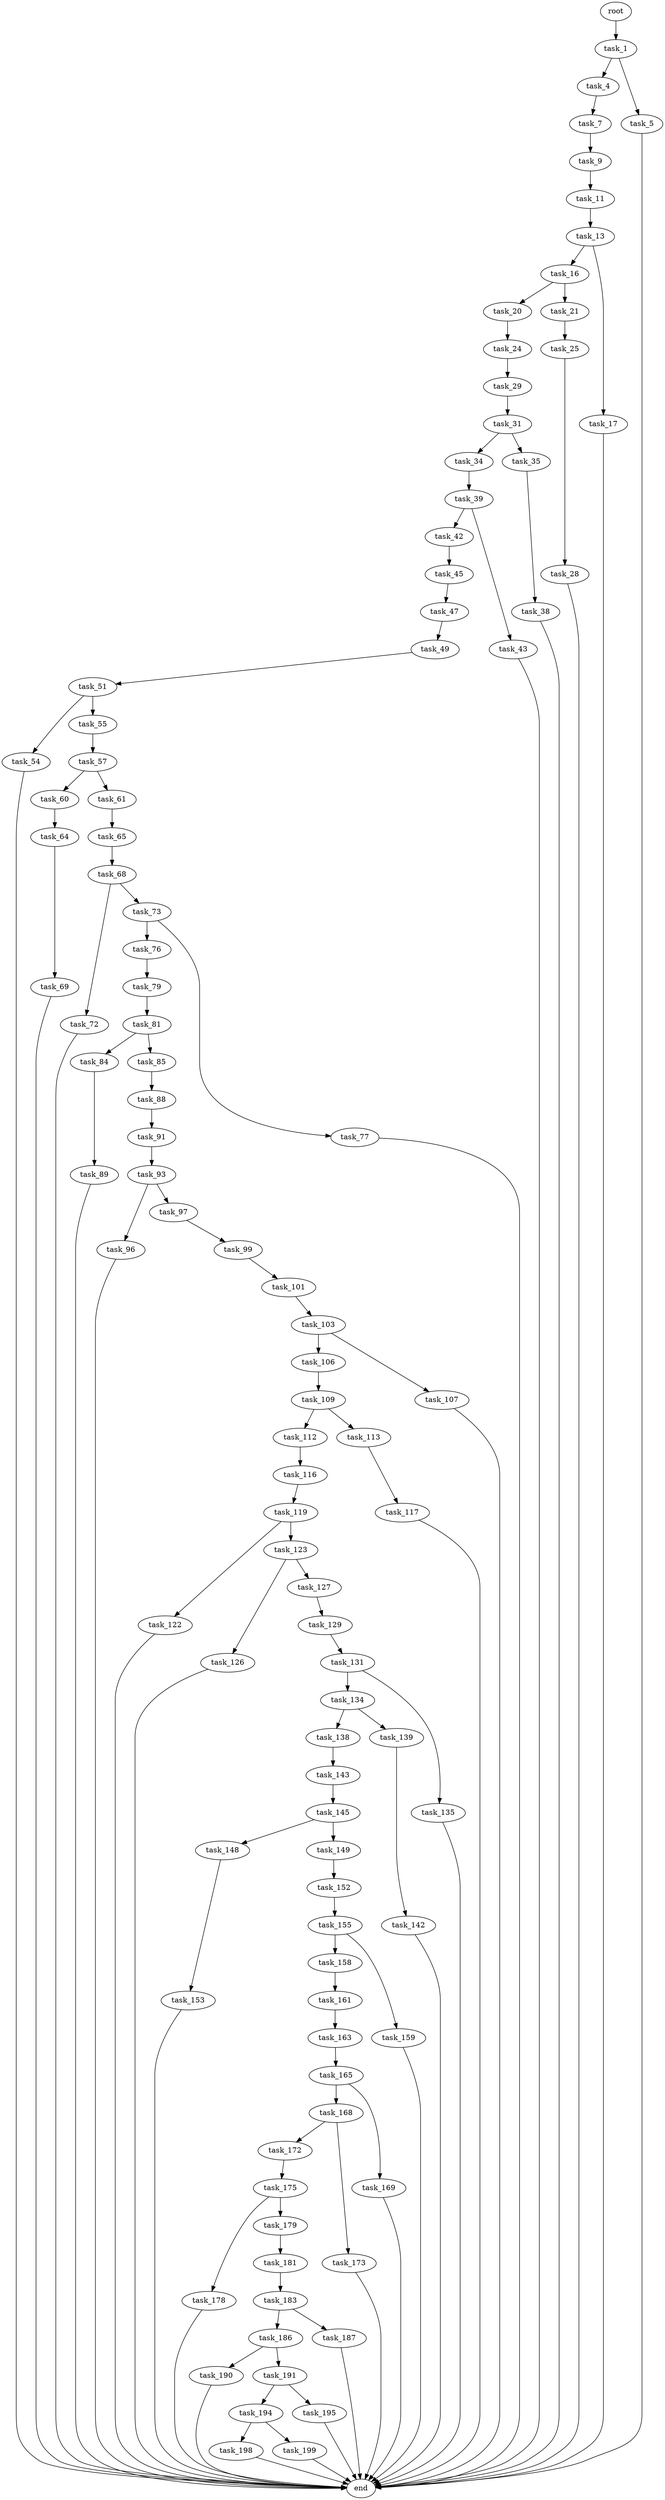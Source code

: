 digraph G {
  root [size="0.000000"];
  task_1 [size="231928233984.000000"];
  task_4 [size="130363279560.000000"];
  task_5 [size="782757789696.000000"];
  task_7 [size="2289885097.000000"];
  end [size="0.000000"];
  task_9 [size="28991029248.000000"];
  task_11 [size="95308425264.000000"];
  task_13 [size="44905048925.000000"];
  task_16 [size="4804522272.000000"];
  task_17 [size="231928233984.000000"];
  task_20 [size="8589934592.000000"];
  task_21 [size="1225018520932.000000"];
  task_24 [size="99707896014.000000"];
  task_25 [size="9487676601.000000"];
  task_29 [size="16635231029.000000"];
  task_28 [size="191544010580.000000"];
  task_31 [size="581781289648.000000"];
  task_34 [size="101134722750.000000"];
  task_35 [size="309196194980.000000"];
  task_39 [size="13834918789.000000"];
  task_38 [size="1073741824000.000000"];
  task_42 [size="113724585120.000000"];
  task_43 [size="28384748417.000000"];
  task_45 [size="200802162392.000000"];
  task_47 [size="782757789696.000000"];
  task_49 [size="28991029248.000000"];
  task_51 [size="6897619474.000000"];
  task_54 [size="7408324931.000000"];
  task_55 [size="35685200210.000000"];
  task_57 [size="782757789696.000000"];
  task_60 [size="42727511479.000000"];
  task_61 [size="29285589553.000000"];
  task_64 [size="782757789696.000000"];
  task_65 [size="105055022315.000000"];
  task_69 [size="549755813888.000000"];
  task_68 [size="38910784751.000000"];
  task_72 [size="782757789696.000000"];
  task_73 [size="18879913699.000000"];
  task_76 [size="782757789696.000000"];
  task_77 [size="43047916937.000000"];
  task_79 [size="814526413896.000000"];
  task_81 [size="48613228700.000000"];
  task_84 [size="13565118603.000000"];
  task_85 [size="5561383884.000000"];
  task_89 [size="6880414538.000000"];
  task_88 [size="231928233984.000000"];
  task_91 [size="8589934592.000000"];
  task_93 [size="68719476736.000000"];
  task_96 [size="368293445632.000000"];
  task_97 [size="1246733635658.000000"];
  task_99 [size="549755813888.000000"];
  task_101 [size="217396343377.000000"];
  task_103 [size="1284071186.000000"];
  task_106 [size="40047510816.000000"];
  task_107 [size="7907463030.000000"];
  task_109 [size="1073741824000.000000"];
  task_112 [size="28991029248.000000"];
  task_113 [size="80837369365.000000"];
  task_116 [size="1375348576.000000"];
  task_117 [size="104204713224.000000"];
  task_119 [size="754504933.000000"];
  task_122 [size="21120056094.000000"];
  task_123 [size="134217728000.000000"];
  task_126 [size="26984351554.000000"];
  task_127 [size="8514060619.000000"];
  task_129 [size="134217728000.000000"];
  task_131 [size="156111342652.000000"];
  task_134 [size="28991029248.000000"];
  task_135 [size="68719476736.000000"];
  task_138 [size="134217728000.000000"];
  task_139 [size="92228835023.000000"];
  task_143 [size="16599345702.000000"];
  task_142 [size="28991029248.000000"];
  task_145 [size="28991029248.000000"];
  task_148 [size="703653668816.000000"];
  task_149 [size="231928233984.000000"];
  task_153 [size="942300594209.000000"];
  task_152 [size="27872942724.000000"];
  task_155 [size="519552391829.000000"];
  task_158 [size="114095847932.000000"];
  task_159 [size="22358366084.000000"];
  task_161 [size="16055580567.000000"];
  task_163 [size="206873280108.000000"];
  task_165 [size="394819104850.000000"];
  task_168 [size="14754325807.000000"];
  task_169 [size="3394692166.000000"];
  task_172 [size="368293445632.000000"];
  task_173 [size="211685775496.000000"];
  task_175 [size="2575140502.000000"];
  task_178 [size="398325571854.000000"];
  task_179 [size="28991029248.000000"];
  task_181 [size="68719476736.000000"];
  task_183 [size="145018738028.000000"];
  task_186 [size="558037092444.000000"];
  task_187 [size="7477761923.000000"];
  task_190 [size="134217728000.000000"];
  task_191 [size="549755813888.000000"];
  task_194 [size="36165789566.000000"];
  task_195 [size="23189339153.000000"];
  task_198 [size="231928233984.000000"];
  task_199 [size="190917943296.000000"];

  root -> task_1 [size="1.000000"];
  task_1 -> task_4 [size="301989888.000000"];
  task_1 -> task_5 [size="301989888.000000"];
  task_4 -> task_7 [size="134217728.000000"];
  task_5 -> end [size="1.000000"];
  task_7 -> task_9 [size="209715200.000000"];
  task_9 -> task_11 [size="75497472.000000"];
  task_11 -> task_13 [size="134217728.000000"];
  task_13 -> task_16 [size="33554432.000000"];
  task_13 -> task_17 [size="33554432.000000"];
  task_16 -> task_20 [size="301989888.000000"];
  task_16 -> task_21 [size="301989888.000000"];
  task_17 -> end [size="1.000000"];
  task_20 -> task_24 [size="33554432.000000"];
  task_21 -> task_25 [size="838860800.000000"];
  task_24 -> task_29 [size="75497472.000000"];
  task_25 -> task_28 [size="301989888.000000"];
  task_29 -> task_31 [size="75497472.000000"];
  task_28 -> end [size="1.000000"];
  task_31 -> task_34 [size="536870912.000000"];
  task_31 -> task_35 [size="536870912.000000"];
  task_34 -> task_39 [size="75497472.000000"];
  task_35 -> task_38 [size="209715200.000000"];
  task_39 -> task_42 [size="301989888.000000"];
  task_39 -> task_43 [size="301989888.000000"];
  task_38 -> end [size="1.000000"];
  task_42 -> task_45 [size="209715200.000000"];
  task_43 -> end [size="1.000000"];
  task_45 -> task_47 [size="536870912.000000"];
  task_47 -> task_49 [size="679477248.000000"];
  task_49 -> task_51 [size="75497472.000000"];
  task_51 -> task_54 [size="134217728.000000"];
  task_51 -> task_55 [size="134217728.000000"];
  task_54 -> end [size="1.000000"];
  task_55 -> task_57 [size="679477248.000000"];
  task_57 -> task_60 [size="679477248.000000"];
  task_57 -> task_61 [size="679477248.000000"];
  task_60 -> task_64 [size="679477248.000000"];
  task_61 -> task_65 [size="679477248.000000"];
  task_64 -> task_69 [size="679477248.000000"];
  task_65 -> task_68 [size="209715200.000000"];
  task_69 -> end [size="1.000000"];
  task_68 -> task_72 [size="679477248.000000"];
  task_68 -> task_73 [size="679477248.000000"];
  task_72 -> end [size="1.000000"];
  task_73 -> task_76 [size="679477248.000000"];
  task_73 -> task_77 [size="679477248.000000"];
  task_76 -> task_79 [size="679477248.000000"];
  task_77 -> end [size="1.000000"];
  task_79 -> task_81 [size="536870912.000000"];
  task_81 -> task_84 [size="838860800.000000"];
  task_81 -> task_85 [size="838860800.000000"];
  task_84 -> task_89 [size="301989888.000000"];
  task_85 -> task_88 [size="209715200.000000"];
  task_89 -> end [size="1.000000"];
  task_88 -> task_91 [size="301989888.000000"];
  task_91 -> task_93 [size="33554432.000000"];
  task_93 -> task_96 [size="134217728.000000"];
  task_93 -> task_97 [size="134217728.000000"];
  task_96 -> end [size="1.000000"];
  task_97 -> task_99 [size="838860800.000000"];
  task_99 -> task_101 [size="536870912.000000"];
  task_101 -> task_103 [size="301989888.000000"];
  task_103 -> task_106 [size="33554432.000000"];
  task_103 -> task_107 [size="33554432.000000"];
  task_106 -> task_109 [size="33554432.000000"];
  task_107 -> end [size="1.000000"];
  task_109 -> task_112 [size="838860800.000000"];
  task_109 -> task_113 [size="838860800.000000"];
  task_112 -> task_116 [size="75497472.000000"];
  task_113 -> task_117 [size="75497472.000000"];
  task_116 -> task_119 [size="33554432.000000"];
  task_117 -> end [size="1.000000"];
  task_119 -> task_122 [size="33554432.000000"];
  task_119 -> task_123 [size="33554432.000000"];
  task_122 -> end [size="1.000000"];
  task_123 -> task_126 [size="209715200.000000"];
  task_123 -> task_127 [size="209715200.000000"];
  task_126 -> end [size="1.000000"];
  task_127 -> task_129 [size="411041792.000000"];
  task_129 -> task_131 [size="209715200.000000"];
  task_131 -> task_134 [size="411041792.000000"];
  task_131 -> task_135 [size="411041792.000000"];
  task_134 -> task_138 [size="75497472.000000"];
  task_134 -> task_139 [size="75497472.000000"];
  task_135 -> end [size="1.000000"];
  task_138 -> task_143 [size="209715200.000000"];
  task_139 -> task_142 [size="75497472.000000"];
  task_143 -> task_145 [size="411041792.000000"];
  task_142 -> end [size="1.000000"];
  task_145 -> task_148 [size="75497472.000000"];
  task_145 -> task_149 [size="75497472.000000"];
  task_148 -> task_153 [size="679477248.000000"];
  task_149 -> task_152 [size="301989888.000000"];
  task_153 -> end [size="1.000000"];
  task_152 -> task_155 [size="536870912.000000"];
  task_155 -> task_158 [size="679477248.000000"];
  task_155 -> task_159 [size="679477248.000000"];
  task_158 -> task_161 [size="209715200.000000"];
  task_159 -> end [size="1.000000"];
  task_161 -> task_163 [size="411041792.000000"];
  task_163 -> task_165 [size="209715200.000000"];
  task_165 -> task_168 [size="301989888.000000"];
  task_165 -> task_169 [size="301989888.000000"];
  task_168 -> task_172 [size="411041792.000000"];
  task_168 -> task_173 [size="411041792.000000"];
  task_169 -> end [size="1.000000"];
  task_172 -> task_175 [size="411041792.000000"];
  task_173 -> end [size="1.000000"];
  task_175 -> task_178 [size="75497472.000000"];
  task_175 -> task_179 [size="75497472.000000"];
  task_178 -> end [size="1.000000"];
  task_179 -> task_181 [size="75497472.000000"];
  task_181 -> task_183 [size="134217728.000000"];
  task_183 -> task_186 [size="411041792.000000"];
  task_183 -> task_187 [size="411041792.000000"];
  task_186 -> task_190 [size="536870912.000000"];
  task_186 -> task_191 [size="536870912.000000"];
  task_187 -> end [size="1.000000"];
  task_190 -> end [size="1.000000"];
  task_191 -> task_194 [size="536870912.000000"];
  task_191 -> task_195 [size="536870912.000000"];
  task_194 -> task_198 [size="838860800.000000"];
  task_194 -> task_199 [size="838860800.000000"];
  task_195 -> end [size="1.000000"];
  task_198 -> end [size="1.000000"];
  task_199 -> end [size="1.000000"];
}
